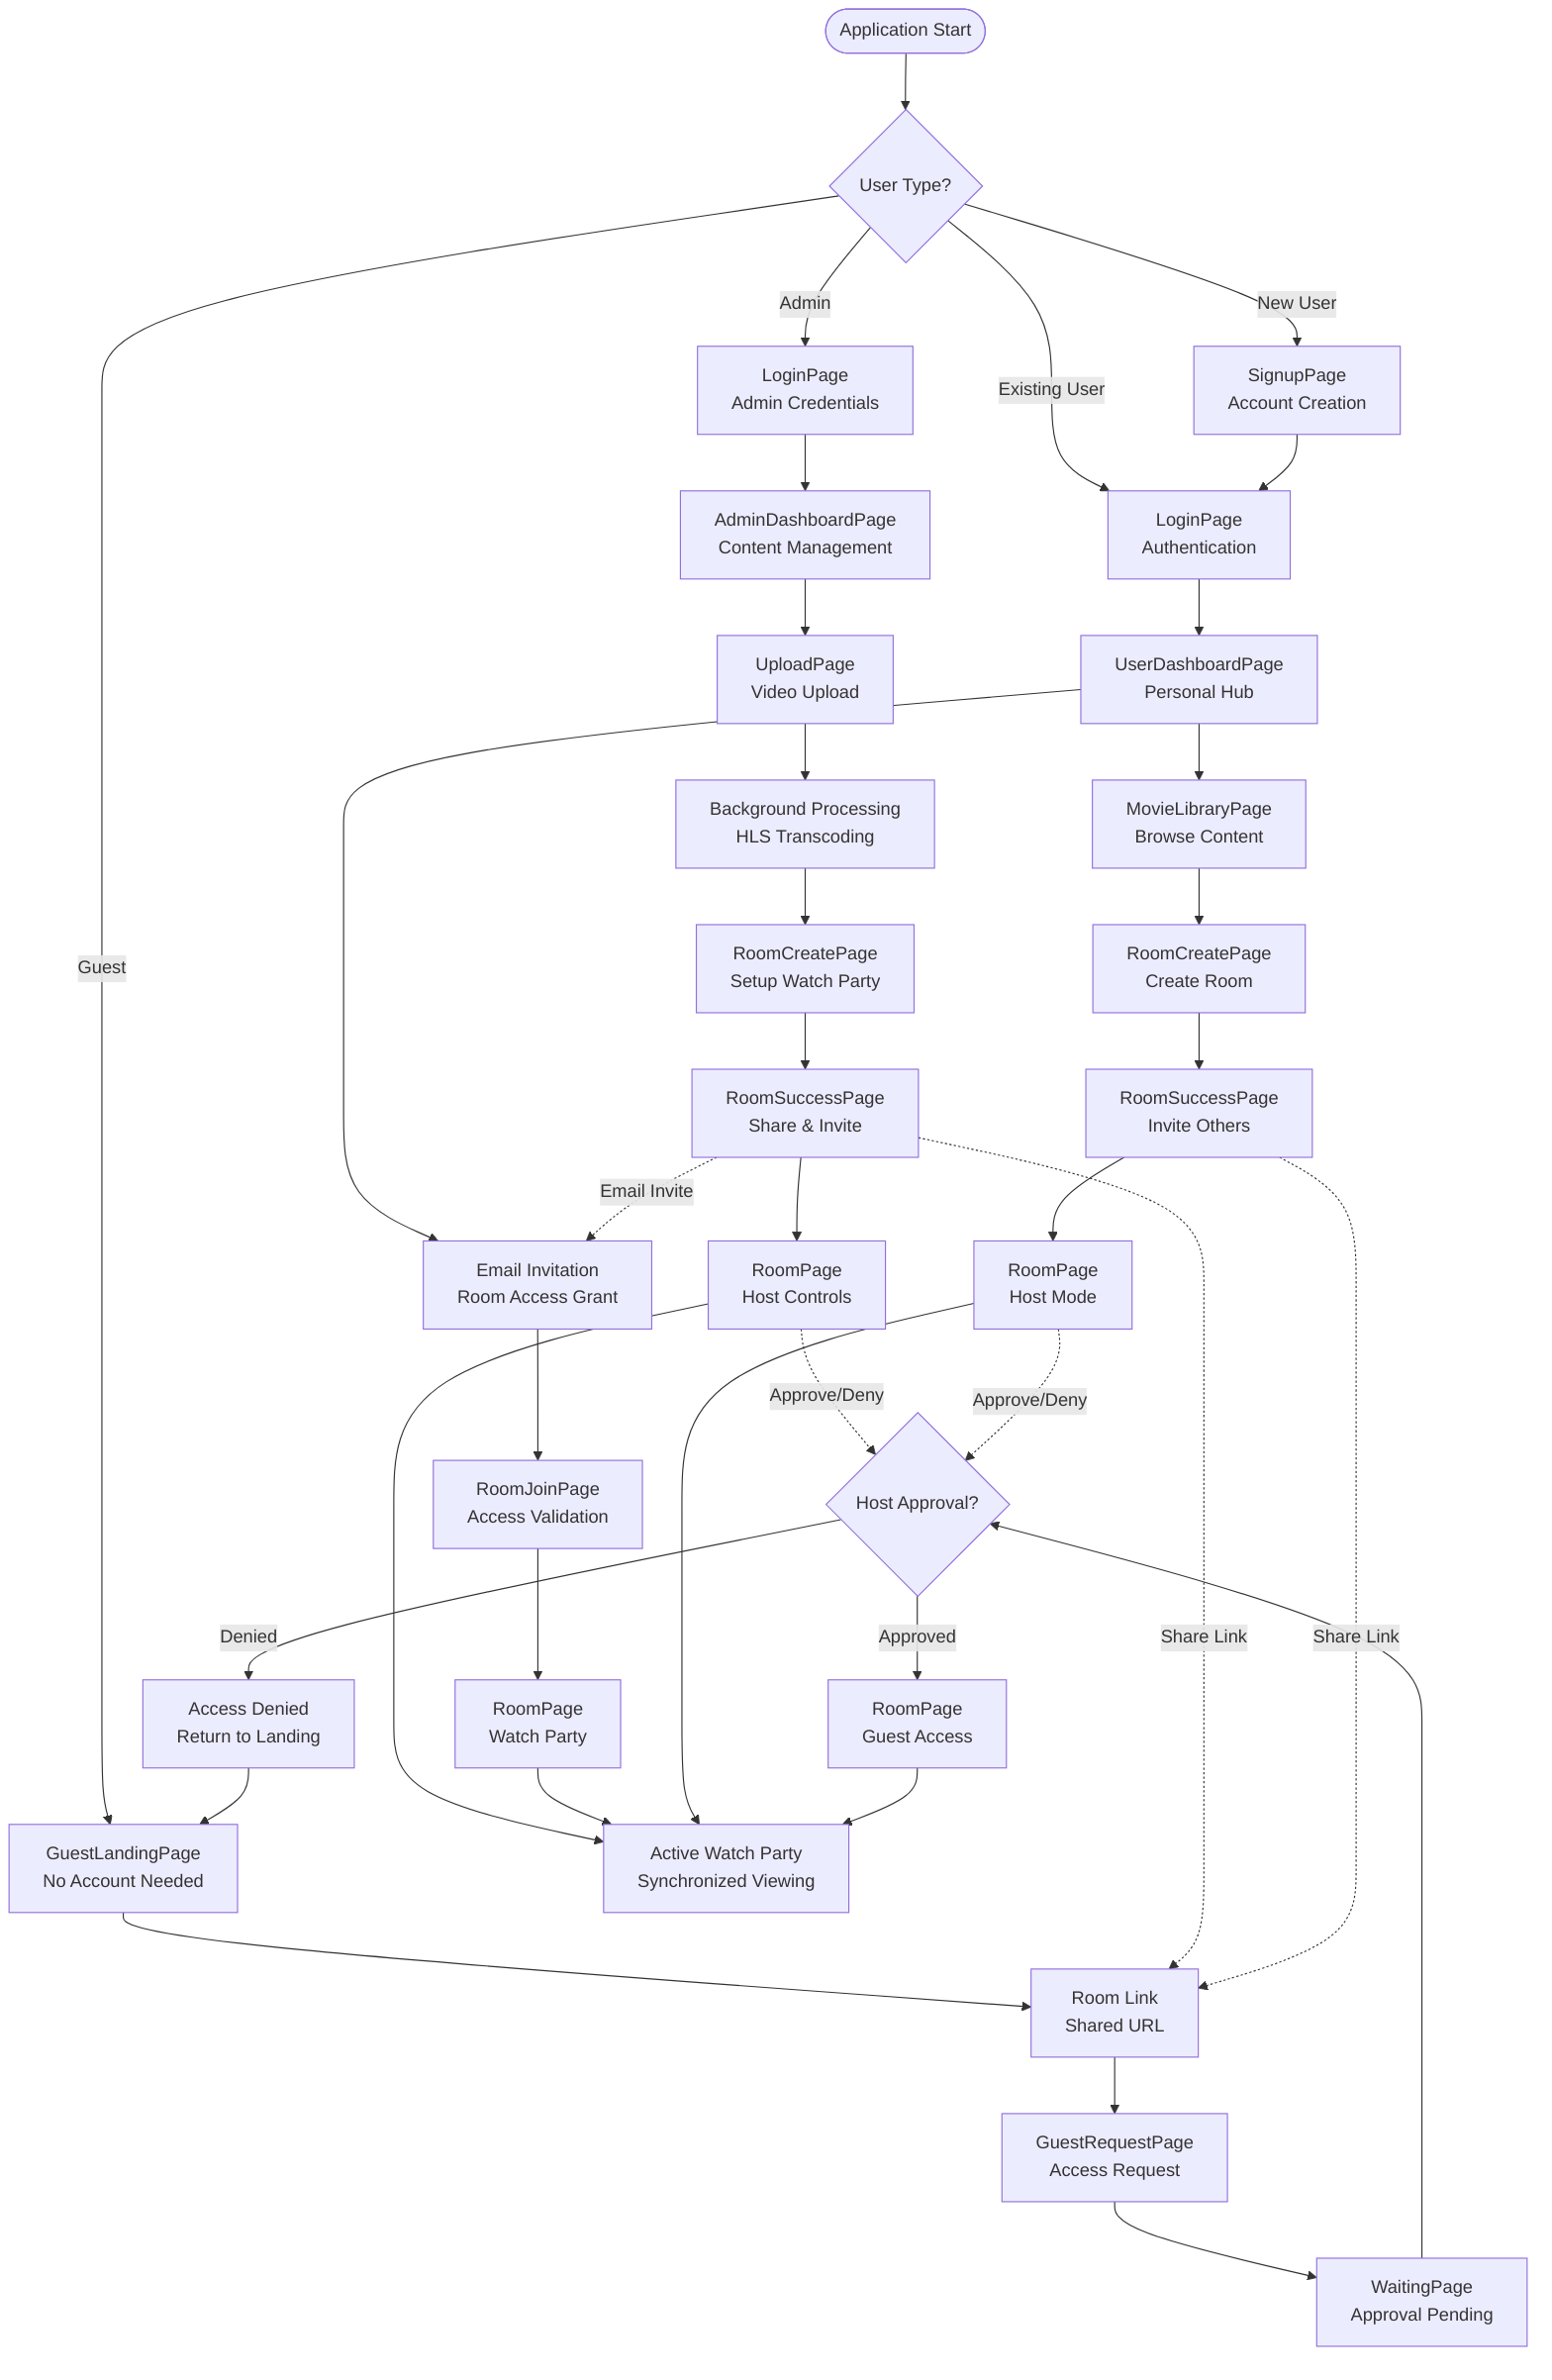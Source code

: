 graph TD
    START([Application Start]) --> ROUTE{User Type?}
    
    ROUTE -->|Admin| A_LOGIN[LoginPage<br/>Admin Credentials]
    A_LOGIN --> A_DASH[AdminDashboardPage<br/>Content Management]
    A_DASH --> A_UPLOAD[UploadPage<br/>Video Upload]
    A_UPLOAD --> A_PROCESS[Background Processing<br/>HLS Transcoding]
    A_PROCESS --> A_CREATE[RoomCreatePage<br/>Setup Watch Party]
    A_CREATE --> A_SUCCESS[RoomSuccessPage<br/>Share & Invite]
    A_SUCCESS --> A_ROOM[RoomPage<br/>Host Controls]
    
    ROUTE -->|New User| U_SIGNUP[SignupPage<br/>Account Creation]
    ROUTE -->|Existing User| U_LOGIN[LoginPage<br/>Authentication]
    U_SIGNUP --> U_LOGIN
    U_LOGIN --> U_DASH[UserDashboardPage<br/>Personal Hub]
    U_DASH --> U_INVITE[Email Invitation<br/>Room Access Grant]
    U_INVITE --> U_JOIN[RoomJoinPage<br/>Access Validation]
    U_JOIN --> U_ROOM[RoomPage<br/>Watch Party]
    
    U_DASH --> U_LIBRARY[MovieLibraryPage<br/>Browse Content]
    U_LIBRARY --> U_CREATE[RoomCreatePage<br/>Create Room]
    U_CREATE --> U_SUCCESS[RoomSuccessPage<br/>Invite Others]
    U_SUCCESS --> U_HOST[RoomPage<br/>Host Mode]
    
    ROUTE -->|Guest| G_LANDING[GuestLandingPage<br/>No Account Needed]
    G_LANDING --> G_LINK[Room Link<br/>Shared URL]
    G_LINK --> G_REQUEST[GuestRequestPage<br/>Access Request]
    G_REQUEST --> G_WAIT[WaitingPage<br/>Approval Pending]
    G_WAIT --> G_DECISION{Host Approval?}
    G_DECISION -->|Approved| G_ROOM[RoomPage<br/>Guest Access]
    G_DECISION -->|Denied| G_DENIED[Access Denied<br/>Return to Landing]
    G_DENIED --> G_LANDING
    
    A_SUCCESS -.->|Share Link| G_LINK
    A_SUCCESS -.->|Email Invite| U_INVITE
    U_SUCCESS -.->|Share Link| G_LINK
    A_ROOM -.->|Approve/Deny| G_DECISION
    U_HOST -.->|Approve/Deny| G_DECISION
    
    A_ROOM --> PARTY[Active Watch Party<br/>Synchronized Viewing]
    U_ROOM --> PARTY
    U_HOST --> PARTY  
    G_ROOM --> PARTY